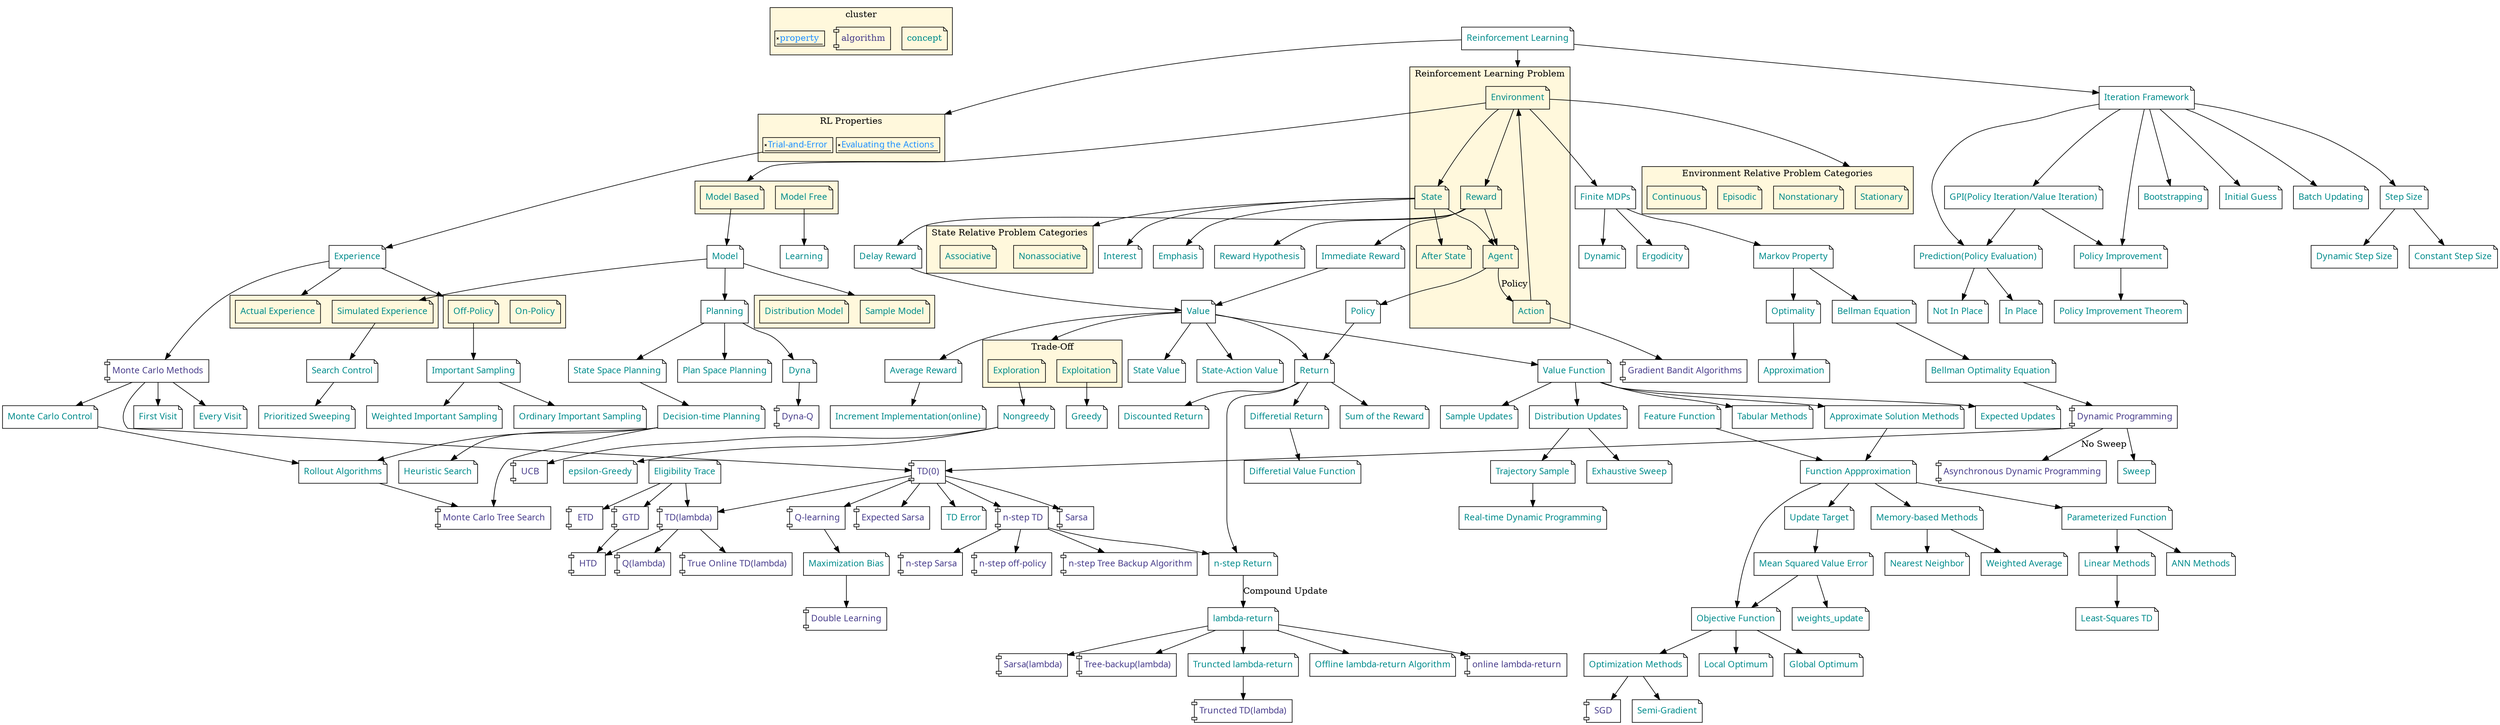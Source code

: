 
// concept: fontcolor="cyan4" shape="note"
// algorithm: fontcolor="darkslateblue" shape="component"
// property: fontcolor="dodgerblue1" shape="signature"
// cluster: style=filled fillcolor="cornsilk"
//
//i

digraph RL_main{
    subgraph cluster_demo{
        label="cluster" style=filled fillcolor="cornsilk"
        concept[label="concept" fontcolor="cyan4" shape="note"];
        algorithm[label="algorithm" fontcolor="darkslateblue" shape="component"];
        property[label="property" fontcolor="dodgerblue1" shape="signature"];
        
    }
    node [fontname="Avenir" fontcolor="cyan4" shape="note"];
    // splines="line";
    // bgcolor="gray";
    overlap=false;
    compound=true;
    newrank=true;
    //////////////////////////////////////////////////////////////////////////////
    RL[label = "Reinforcement Learning" ];
    //////////////////////////////////////////////////////////////////////////////
    subgraph cluster_RL_property{
        
        style=filled fillcolor="cornsilk"
        label = "RL Properties"
        rank=same;
        rl_p1[label="Evaluating the Actions" fontcolor="dodgerblue1" shape="signature"];
        rl_p2[label="Trial-and-Error" fontcolor="dodgerblue1" shape="signature"];
        // sl_p1[label="Instruct the Actions"];
    }
    RL->rl_p1[lhead=cluster_RL_property];
    //////////////////////////////////////////////////////////////////////////////

    subgraph cluster_RL_Problem{
        style=filled fillcolor="cornsilk"
        label="Reinforcement Learning Problem";
        env[label="Environment" ];
        agent[label="Agent" ];
        state[label="State" ];
        reward[label="Reward" ];
        action[label="Action" ];
       
        after_state[label="After State" ];
        state->after_state;
        env->state->agent;
        env->reward->agent;
        agent->action[label="Policy" ];
        action->env;
        
    }
    


    RL->env[lhead=cluster_RL_Problem];
    //////////////////////////////////////////////////////////////////////////////
    subgraph cluster_state_category
    {
        style=filled fillcolor="cornsilk"
        label="State Relative Problem Categories";
        rank=same;
        nonassociative[label="Nonassociative" ];
        associative[label="Associative" ];
    }
    subgraph cluster_env_category
    {
        style=filled fillcolor="cornsilk"
        label="Environment Relative Problem Categories"
        rank=same;
        stationary[label="Stationary" ];
        nonstationary[label="Nonstationary" ];
        episodic[label="Episodic" ];
        continuous[label="Continuous" ];
    }
    
    state->nonassociative[lhead=cluster_state_category];
    env->stationary[lhead=cluster_env_category];
    /////////////////////////////////Solution /////////////////////////////////////////////
    average_value[label="Average Reward"];
    value[label="Value" ];
    
    GBA[label="Gradient Bandit Algorithms" fontcolor="darkslateblue" shape="component"];
    

    action->GBA;
    increment_implementation[label="Increment Implementation(online)"];
    
    greedy[label="Greedy" ]
    nongreedy[label="Nongreedy" ]
    
    subgraph cluster_explor_exploi{
        style=filled fillcolor="cornsilk"
        label="Trade-Off";
        exploitation[label="Exploitation" ];
        exploration[label="Exploration" ];
        {
            rank=same;
            exploration;exploitation;
        }
    }
    
    epsilongreedy[label="epsilon-Greedy" ];
    UCB[label="UCB" fontcolor="darkslateblue" shape="component"];
   
    
    immediate_reward[label="Immediate Reward" ];
    delay_reward[label="Delay Reward" ];
    reward_hypothesis[label="Reward Hypothesis" ];
    reward->reward_hypothesis;
    
    state_value[label="State Value" ];
    state_action_value[label="State-Action Value" ];
    
    
    
    
    iteration->prediction;
    iteration->policy_improvement->policy_improvement_theorem;
    iteration->GPI;
    GPI->policy_improvement;
    GPI->prediction;
    // subgraph cluster_pi
    // {
    GPI[label="GPI(Policy Iteration/Value Iteration)" ];
    iteration[label="Iteration Framework" ] ;
    booststrapping[label="Bootstrapping" ];
    update_target[label="Update Target" ];
    objective_function[label="Objective Function" ];
    step_size[label="Step Size" ];
    constant_step_size[label="Constant Step Size" ];
    dynamic_step_size[label="Dynamic Step Size" ] ;
    
    initial_guess[label="Initial Guess" ];
    policy_improvement[label="Policy Improvement" ];
    policy_improvement_theorem[label="Policy Improvement Theorem" ];
    ////////////////////subgraph cluster_DP/////////////////////////
    
    //label="DP";
    DP[label="Dynamic Programming" fontcolor="darkslateblue" shape="component"]
    AsynchronousDP[label="Asynchronous Dynamic Programming" fontcolor="darkslateblue" shape="component"];
    sweep[label="Sweep" ];
        
    
    /////////////////////////// cluster_MC/////////////////////////
    
    //label="Monte Carlo Methods";
    MC[label="Monte Carlo Methods" fontcolor="darkslateblue" shape="component"];
    MCC[label="Monte Carlo Control" ];
    first_visit[label="First Visit" ];
    every_visit[label="Every Visit" ];
    MC->first_visit;
    MC->every_visit;
    MC->MCC;
        
    prediction[label="Prediction(Policy Evaluation)" ];
    inplace[label="In Place" ];
    notinplace[label="Not In Place" ];
    prediction->inplace;
    prediction->notinplace;
    ///////////////////////subgraph cluster_TD////////////////////
    
    //label="Temporal-Difference Learning";
    TD_0[label="TD(0)" fontcolor="darkslateblue" shape="component"];
    Sarsa[label="Sarsa" fontcolor="darkslateblue" shape="component"];
    TD_0->Sarsa;
    q_learning[label="Q-learning" fontcolor="darkslateblue" shape="component"];
    TD_0->q_learning;
    expected_Sarsa[label="Expected Sarsa" fontcolor="darkslateblue" shape="component"];
    TD_0->expected_Sarsa;
    maximization_bias[label="Maximization Bias" ];
    double_learning[label="Double Learning" fontcolor="darkslateblue" shape="component"];
    q_learning->maximization_bias;
    maximization_bias->double_learning;
    n_step_TD[label="n-step TD" fontcolor="darkslateblue" shape="component"];
    TD_0->n_step_TD;
    TD_0->TD_error;
    iteration->booststrapping;//->n_step_TD;
    n_step_Sarsa[label="n-step Sarsa" fontcolor="darkslateblue" shape="component"];
    n_step_off_policy[label="n-step off-policy" fontcolor="darkslateblue" shape="component"];
    n_step_TD->n_step_Sarsa;
    n_step_TD->n_step_off_policy;
    n_step_tree_backup_algorithm[label="n-step Tree Backup Algorithm" fontcolor="darkslateblue" shape="component"];
    n_step_TD->n_step_tree_backup_algorithm;
    ///////////////////////////////////////////////////////////////
    
    MC->TD_0;
    DP->TD_0;
    batch_updating[label="Batch Updating" ];
    RL->iteration;
    iteration->batch_updating;
    subgraph cluster_model_based_free
    {   
        style=filled fillcolor="cornsilk"
        {
            rank=same;
            model_based[label="Model Based" ];
            model_free[label="Model Free" ];
        }
    }
    model[label="Model" ];
    
    
    planning[label="Planning" ];
    learning[label="Learning" ];
    subgraph cluster_model_type{
        style=filled fillcolor="cornsilk"
        rank=same;
        sample_model[label="Sample Model" ];
        distribution_model[label="Distribution Model" ];
    }
    Dyna[label="Dyna" ];
    Dyna_Q[label="Dyna-Q" fontcolor="darkslateblue" shape="component"];
    model->sample_model[lhead=cluster_model_type];
    state_space_planning[label="State Space Planning" ];
    plan_space_planning[label="Plan Space Planning" ];
    planning->state_space_planning;
    planning->plan_space_planning;
    planning->Dyna->Dyna_Q;
    search_control[label="Search Control" ];
    simulated_experience->search_control;
    prioritized_sweeping[label="Prioritized Sweeping" ];
    search_control->prioritized_sweeping;
    expected_updates[label="Expected Updates" ];
    sample_updates[label="Sample Updates" ];
    distribution_updates[label="Distribution Updates" ];
    exhaustive_sweep[label="Exhaustive Sweep"];
    trajectory_sample[label="Trajectory Sample" ];
    RTDP[label="Real-time Dynamic Programming"];
    trajectory_sample->RTDP;
    decision_time_planning[label="Decision-time Planning" ];
    heuristic_search[label="Heuristic Search" ];
    rollout_algorithms[label="Rollout Algorithms"];
    MCTS[label="Monte Carlo Tree Search" fontcolor="darkslateblue" shape="component"];
    experience[label="Experience" ];
    subgraph cluster_experience {
        style=filled fillcolor="cornsilk"
        rank=same;
        actual_experience[label="Actual Experience" ];
        simulated_experience[label="Simulated Experience" ];
    }
    // }
    
    
    
    subgraph cluster_onoff_policy
    {
        style=filled fillcolor="cornsilk"
        rank=same;
        on_policy[label="On-Policy" ];
        off_policy[label="Off-Policy" ];
        
    }
    experience->off_policy[lhead=cluster_onoff_policy];
    IS[label="Important Sampling" ];
    off_policy->IS;
    ordinaryIS[label="Ordinary Important Sampling" ];
    weightedIS[label="Weighted Important Sampling" ];
    IS->ordinaryIS;
    IS->weightedIS;
    ///////////////////////////////value function///////////////////////////////////////////////  
        value_function[label="Value Function" ];
        tabular_methods[label="Tabular Methods" ];
        approximate_solution_methods[label="Approximate Solution Methods" ];
        function_approximation[label="Function Appproximation" ];
        memory_based_function[label="Memory-based Methods" ];
        parameterized_function[label="Parameterized Function" ];
        differetial_value_function[label="Differetial Value Function" ];
    // }

    ////////////////////////////////function approximation//////////////////////////////////////////////
        msve[label="Mean Squared Value Error" ];
        local_optimum[label="Local Optimum" ];
        global_optimum[label="Global Optimum" ];
        optimization_method[label="Optimization Methods" ];
        SGD[label="SGD" fontcolor="darkslateblue" shape="component"];
        semi_gradient[label="Semi-Gradient" ];
        feature_function[label="Feature Function" ];
        linear_methods[label="Linear Methods" ];
        ann_methods[label="ANN Methods" ];
        LSTD[label="Least-Squares TD" ];
        nearest_neighbor[label="Nearest Neighbor" ];
        weighted_average[label="Weighted Average"];
        
        
    //////////////////////////////eligibility trace////////////////////////////////////////////////
    eligibility_trace[label="Eligibility Trace"];
    offline_lambda_return_algorithm[label="Offline lambda-return Algorithm"];
    TD_lambda[label="TD(lambda)" fontcolor="darkslateblue" shape="component"];
    TD_error[label="TD Error"];
    truncted_TD_lambda[label="Truncted TD(lambda)" fontcolor="darkslateblue" shape="component"];
    online_lambda_return[label="online lambda-return" fontcolor="darkslateblue" shape="component"];
    true_online_td_lambda[label="True Online TD(lambda)" fontcolor="darkslateblue" shape="component"];
    Sarsa_lambda[label="Sarsa(lambda)" fontcolor="darkslateblue" shape="component"];
    q_lambda[label="Q(lambda)" fontcolor="darkslateblue" shape="component"];
    tree_backup_lambda[label="Tree-backup(lambda)" fontcolor="darkslateblue" shape="component"];
    GTD[label="GTD" fontcolor="darkslateblue" shape="component"];
    ETD[label="ETD" fontcolor="darkslateblue" shape="component"];
    HTD[label="HTD" fontcolor="darkslateblue" shape="component"];

    TD_0->TD_lambda;
    eligibility_trace->GTD;
    eligibility_trace->ETD;
    GTD->HTD;
    TD_lambda->HTD;
    truncted_lambda_return->truncted_TD_lambda;
    lambda_return->tree_backup_lambda;
    TD_lambda->q_lambda;
    lambda_return->Sarsa_lambda;
    TD_lambda->true_online_td_lambda

    lambda_return->online_lambda_return;
    msve->weights_update;

    eligibility_trace->TD_lambda;
    lambda_return->offline_lambda_return_algorithm;
    n_step_return->lambda_return[label="Compound Update"]
    interest[label="Interest"];
    Emphasis[label="Emphasis"];
    state->interest;
    state->Emphasis;
    // SL->
    function_approximation->update_target;
    update_target->msve;
    function_approximation->objective_function;
    msve->objective_function;
    objective_function->local_optimum;
    objective_function->global_optimum;
    objective_function->optimization_method->SGD;
    optimization_method->semi_gradient;
    parameterized_function->linear_methods;
    parameterized_function->ann_methods;
    feature_function->function_approximation;
    linear_methods->LSTD;
    approximate_solution_methods->function_approximation;
    function_approximation->parameterized_function;
    function_approximation->memory_based_function;
    memory_based_function->weighted_average;
    memory_based_function->nearest_neighbor;


    value->value_function;
    value_function->tabular_methods; 
    value_function->approximate_solution_methods;
    state_space_planning->decision_time_planning;
    decision_time_planning->heuristic_search;
    decision_time_planning->rollout_algorithms;
    MCC->rollout_algorithms;
    decision_time_planning->MCTS;
    rollout_algorithms->MCTS;
    value_function->expected_updates;
    value_function->sample_updates;
    value_function->distribution_updates;
    distribution_updates->trajectory_sample;
    distribution_updates->exhaustive_sweep;
    env->model_based[lhead=cluster_model_based_free];
    model_based->model->planning;
    model_free->learning;
    // IS->return;
    rl_p2->experience;
    // episodic->MC;
    experience->MC;
    experience->actual_experience[lhead=cluster_experience];
    // experience->simulated_experience;
    model->simulated_experience;
    DP->AsynchronousDP[label="No Sweep"];
    MarkovProperty->Optimality->approximation;
    DP->sweep;
    BellmanOptimalityEquation->DP;
    
    
    value->state_value;
    value->state_action_value;
    reward->immediate_reward;
    reward->delay_reward;
    immediate_reward->value;
    delay_reward->value;
    value->exploration[lhead=cluster_explor_exploi]
    
    exploitation->greedy;
    exploration->nongreedy->epsilongreedy;
    nongreedy->UCB;
    value->average_value;
    average_value->increment_implementation;
    iteration->step_size->constant_step_size;
    step_size->dynamic_step_size;
    iteration->initial_guess;
   
    return[label="Return"];
    sum_return[label="Sum of the Reward"];
    discount_return[label="Discounted Return"];
    differetial_return[label="Differetial Return"];
    n_step_return[label="n-step Return"];
    lambda_return[label="lambda-return"];
    truncted_lambda_return[label="Truncted lambda-return"];

    lambda_return->truncted_lambda_return;
    return->sum_return;
    return->discount_return;
    value->return;
    policy[label="Policy"];
    FiniteMDPs[label="Finite MDPs"];
    dynamic[label="Dynamic"];
    FiniteMDPs->dynamic;
    MarkovProperty[label="Markov Property"];
    FiniteMDPs->MarkovProperty;
    BellmanEquation[label="Bellman Equation"];
    MarkovProperty->BellmanEquation;
    BellmanOptimalityEquation[label="Bellman Optimality Equation"];
    BellmanEquation->BellmanOptimalityEquation;
    Optimality[label="Optimality"];
    approximation[label="Approximation"];
    ergodicity[label="Ergodicity"];
    return->n_step_return;
    n_step_TD->n_step_return;
    return->differetial_return;
    differetial_return->differetial_value_function;
    FiniteMDPs->ergodicity;
    agent->policy;
    policy->return;
    env->FiniteMDPs;


}
